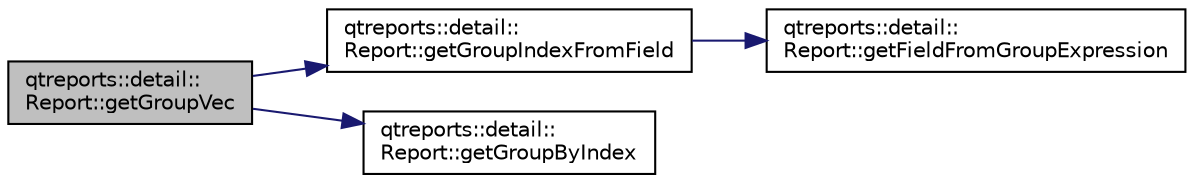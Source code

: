 digraph "qtreports::detail::Report::getGroupVec"
{
 // INTERACTIVE_SVG=YES
  bgcolor="transparent";
  edge [fontname="Helvetica",fontsize="10",labelfontname="Helvetica",labelfontsize="10"];
  node [fontname="Helvetica",fontsize="10",shape=record];
  rankdir="LR";
  Node1 [label="qtreports::detail::\lReport::getGroupVec",height=0.2,width=0.4,color="black", fillcolor="grey75", style="filled", fontcolor="black"];
  Node1 -> Node2 [color="midnightblue",fontsize="10",style="solid",fontname="Helvetica"];
  Node2 [label="qtreports::detail::\lReport::getGroupIndexFromField",height=0.2,width=0.4,color="black",URL="$classqtreports_1_1detail_1_1_report.html#a6bec8b279652c93ca97fbc981a1bbde6"];
  Node2 -> Node3 [color="midnightblue",fontsize="10",style="solid",fontname="Helvetica"];
  Node3 [label="qtreports::detail::\lReport::getFieldFromGroupExpression",height=0.2,width=0.4,color="black",URL="$classqtreports_1_1detail_1_1_report.html#a7ed52dab72fd40799444c74426d4163e"];
  Node1 -> Node4 [color="midnightblue",fontsize="10",style="solid",fontname="Helvetica"];
  Node4 [label="qtreports::detail::\lReport::getGroupByIndex",height=0.2,width=0.4,color="black",URL="$classqtreports_1_1detail_1_1_report.html#a0af8f2932f7b116c2db67cc8d8ee644e"];
}
